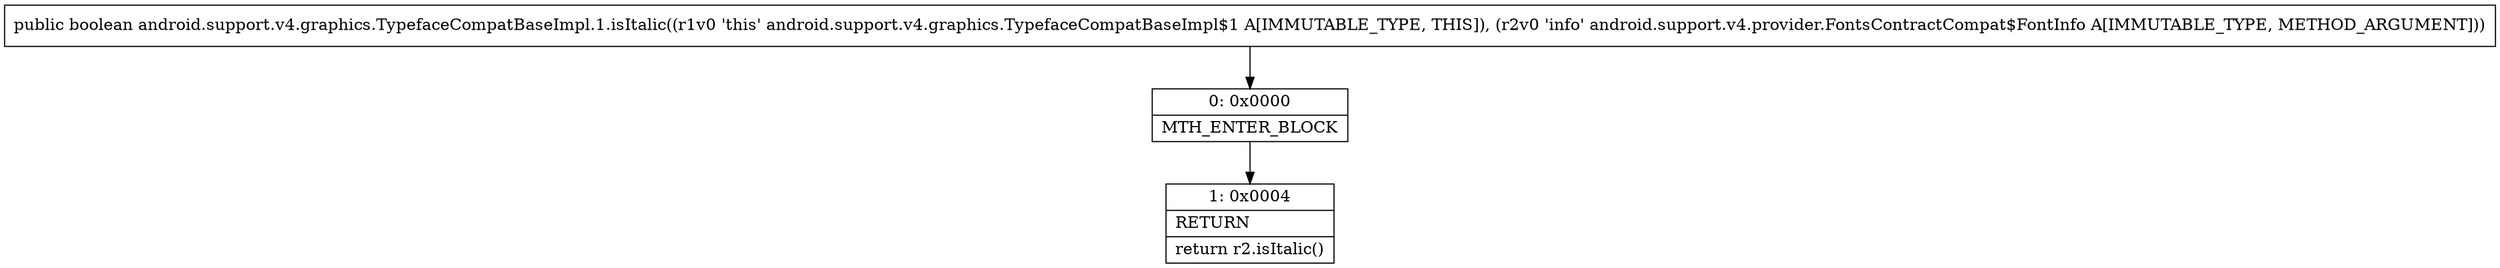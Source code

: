digraph "CFG forandroid.support.v4.graphics.TypefaceCompatBaseImpl.1.isItalic(Landroid\/support\/v4\/provider\/FontsContractCompat$FontInfo;)Z" {
Node_0 [shape=record,label="{0\:\ 0x0000|MTH_ENTER_BLOCK\l}"];
Node_1 [shape=record,label="{1\:\ 0x0004|RETURN\l|return r2.isItalic()\l}"];
MethodNode[shape=record,label="{public boolean android.support.v4.graphics.TypefaceCompatBaseImpl.1.isItalic((r1v0 'this' android.support.v4.graphics.TypefaceCompatBaseImpl$1 A[IMMUTABLE_TYPE, THIS]), (r2v0 'info' android.support.v4.provider.FontsContractCompat$FontInfo A[IMMUTABLE_TYPE, METHOD_ARGUMENT])) }"];
MethodNode -> Node_0;
Node_0 -> Node_1;
}

